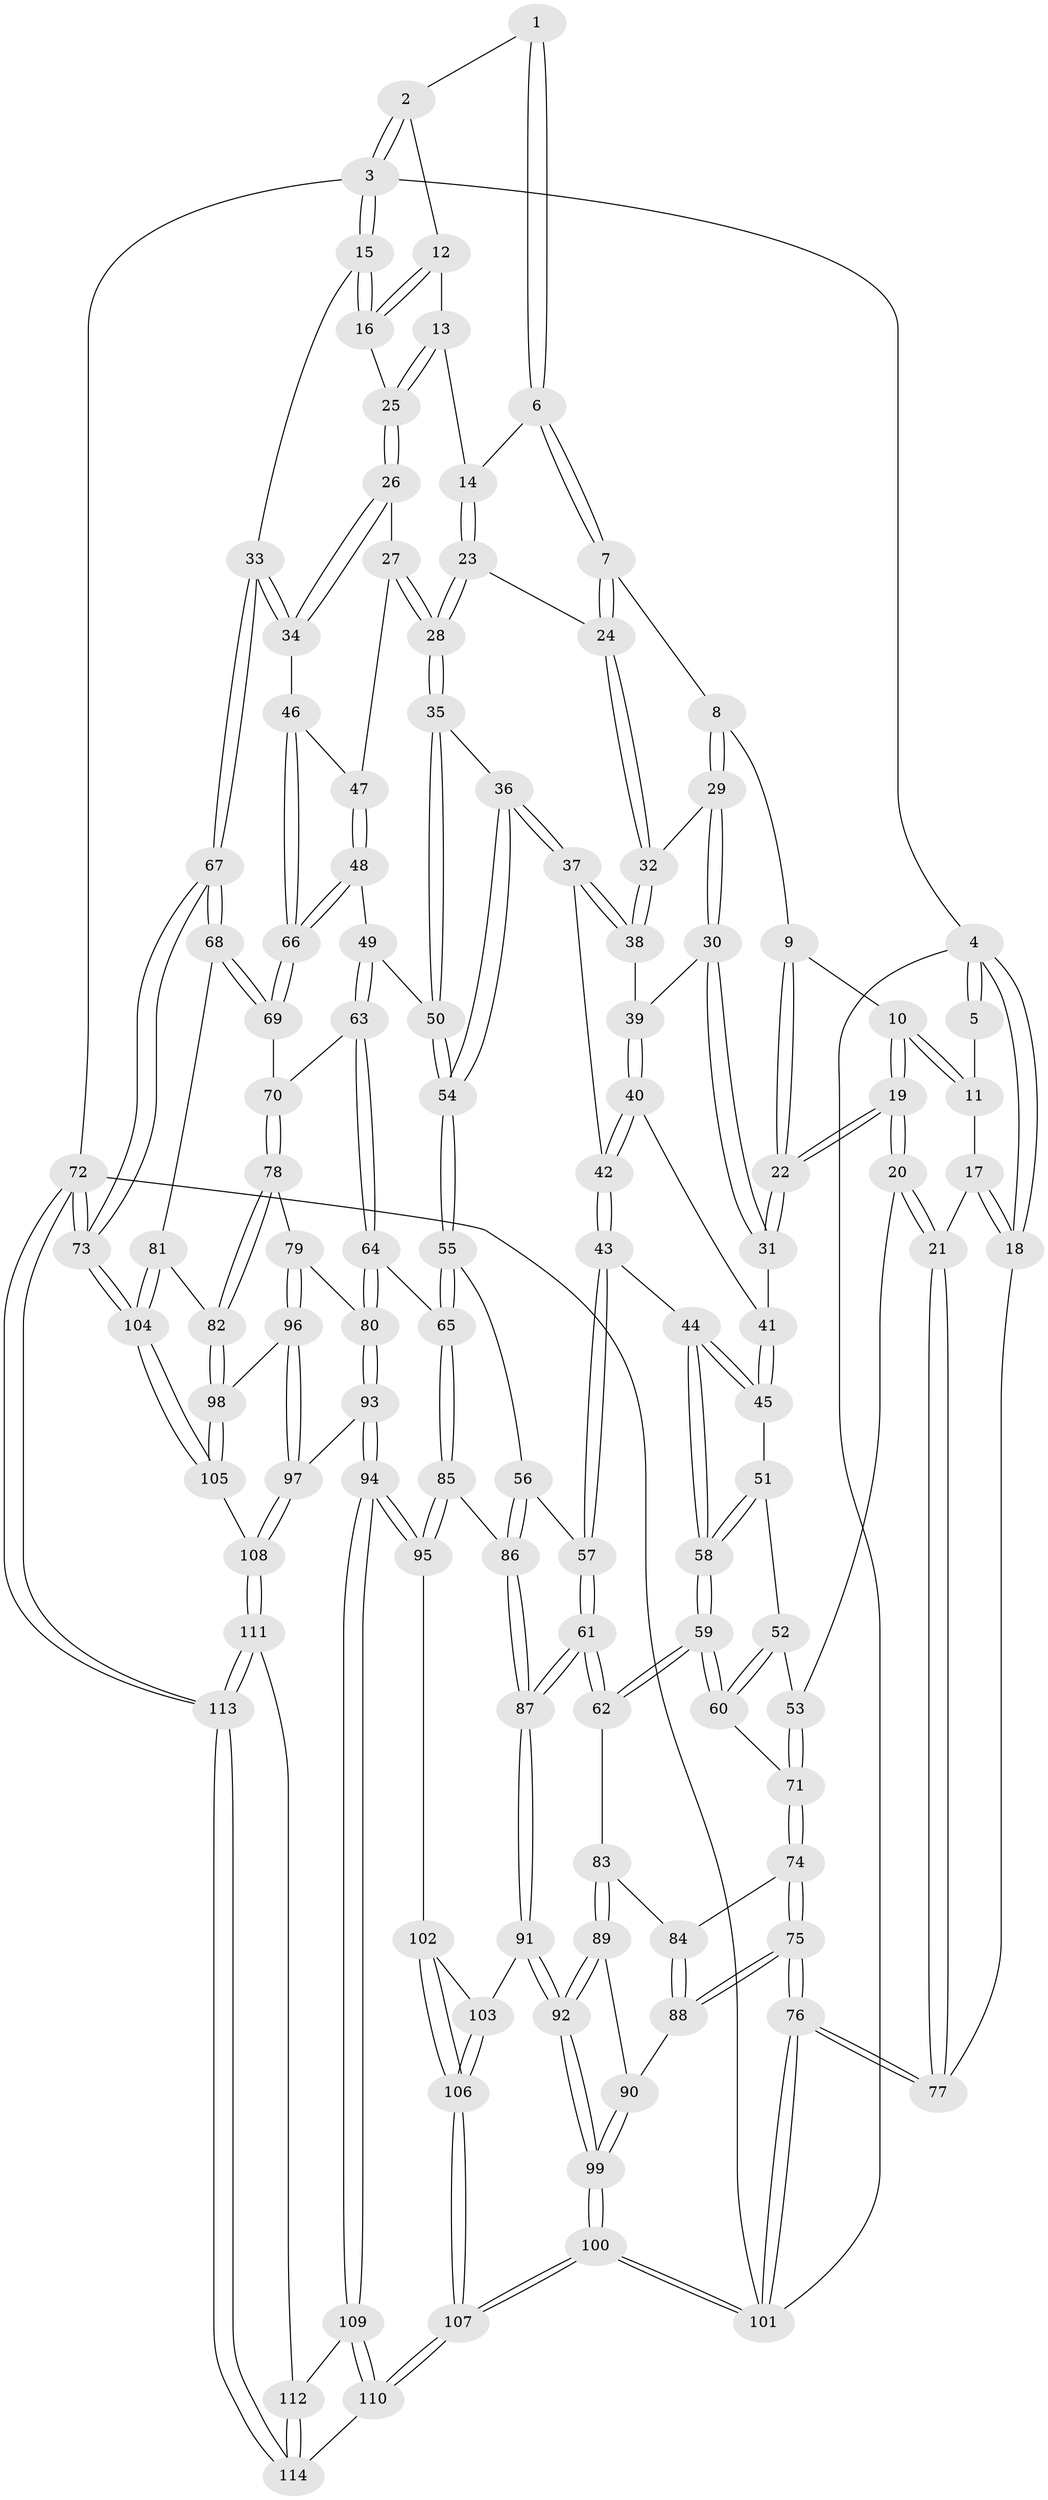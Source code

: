 // Generated by graph-tools (version 1.1) at 2025/11/02/27/25 16:11:56]
// undirected, 114 vertices, 282 edges
graph export_dot {
graph [start="1"]
  node [color=gray90,style=filled];
  1 [pos="+0.4310189107616182+0"];
  2 [pos="+0.7682977332194582+0"];
  3 [pos="+1+0"];
  4 [pos="+0+0"];
  5 [pos="+0.18157067050847286+0"];
  6 [pos="+0.45321739087275403+0.0038388685942209394"];
  7 [pos="+0.3339494133461486+0.13657664829046193"];
  8 [pos="+0.3308750464347608+0.13917614023883632"];
  9 [pos="+0.2557927218555374+0.11632540250003703"];
  10 [pos="+0.24663507841195692+0.11142665023160452"];
  11 [pos="+0.20226360677076957+0.07949564800433617"];
  12 [pos="+0.7436943136621984+0.022924837993987035"];
  13 [pos="+0.7290256566727591+0.10288505978545581"];
  14 [pos="+0.5364609410602897+0.09422252603373896"];
  15 [pos="+1+0"];
  16 [pos="+1+0.043262231577192695"];
  17 [pos="+0.15306795378022567+0.1059936921457026"];
  18 [pos="+0+0"];
  19 [pos="+0.012279090302776083+0.3496843880541249"];
  20 [pos="+0+0.357447148457175"];
  21 [pos="+0+0.3566270923939021"];
  22 [pos="+0.12139247583656859+0.3199992922148148"];
  23 [pos="+0.5321750057148076+0.20816910065642347"];
  24 [pos="+0.4862922123048631+0.24359557653904498"];
  25 [pos="+0.7681129328696223+0.15765680154909767"];
  26 [pos="+0.7672548451015854+0.19704627547517828"];
  27 [pos="+0.7177408363799057+0.3052588466920022"];
  28 [pos="+0.6568318871137427+0.32504811673764855"];
  29 [pos="+0.32677247641660434+0.16809366997702177"];
  30 [pos="+0.30673348421270813+0.2479460587811684"];
  31 [pos="+0.14991884938317945+0.3148756096993209"];
  32 [pos="+0.4709441833989864+0.26167200224576187"];
  33 [pos="+1+0.3396372479975561"];
  34 [pos="+1+0.35057179091051366"];
  35 [pos="+0.6438020216788497+0.3424553197643498"];
  36 [pos="+0.5610977497125241+0.40761968792894426"];
  37 [pos="+0.49998450912811165+0.39355749838640014"];
  38 [pos="+0.46755951389855355+0.267138178835601"];
  39 [pos="+0.36022464305499763+0.2990924699967628"];
  40 [pos="+0.3661439467017236+0.3465859299458295"];
  41 [pos="+0.29964063199115765+0.38670273454374055"];
  42 [pos="+0.42181251614671555+0.4195352855520572"];
  43 [pos="+0.3932790716084103+0.47843526953165283"];
  44 [pos="+0.348001800547417+0.4829352945858726"];
  45 [pos="+0.2986850079588031+0.4548947353842125"];
  46 [pos="+1+0.3512701469888981"];
  47 [pos="+0.7268433687105663+0.3144599478500967"];
  48 [pos="+0.83319092536401+0.48065411778716427"];
  49 [pos="+0.7261743681048689+0.5077114718579547"];
  50 [pos="+0.6946195840299094+0.49591377771748374"];
  51 [pos="+0.20327854735382145+0.46414500682120596"];
  52 [pos="+0.18534488337510632+0.4634812614225313"];
  53 [pos="+0.046452351662462+0.40595095253696734"];
  54 [pos="+0.5745986712840866+0.5297813900798256"];
  55 [pos="+0.5585372334588812+0.5784504522592111"];
  56 [pos="+0.4625268996094636+0.5886742291217358"];
  57 [pos="+0.45353559813809907+0.5889463282646993"];
  58 [pos="+0.3039428392623089+0.5436350673245607"];
  59 [pos="+0.27660323606965215+0.6123478316305406"];
  60 [pos="+0.2735338404983679+0.6107097364066273"];
  61 [pos="+0.3894199205430473+0.6584853517271312"];
  62 [pos="+0.293195980022276+0.6401616438436574"];
  63 [pos="+0.6894726171187001+0.6094657282291287"];
  64 [pos="+0.6270078833271429+0.6430438935781589"];
  65 [pos="+0.6113178425968189+0.6402916677984469"];
  66 [pos="+0.8425572478597138+0.485410596685903"];
  67 [pos="+1+0.6783584283294192"];
  68 [pos="+0.9203795830101525+0.6838071615940381"];
  69 [pos="+0.8516558496081518+0.5744128137387194"];
  70 [pos="+0.7583614017179888+0.6159577600821978"];
  71 [pos="+0.15239086858670736+0.6006795825648418"];
  72 [pos="+1+1"];
  73 [pos="+1+1"];
  74 [pos="+0.13464220107216152+0.6686947384503833"];
  75 [pos="+0+0.8215622440184752"];
  76 [pos="+0+0.9557705754200009"];
  77 [pos="+0+0.3563759031022404"];
  78 [pos="+0.7580117684325783+0.713017320042863"];
  79 [pos="+0.7129410563190638+0.713894800866754"];
  80 [pos="+0.6654414002746158+0.6831371241417125"];
  81 [pos="+0.8634135953543856+0.7484594057196163"];
  82 [pos="+0.8575306856780593+0.7539698902112822"];
  83 [pos="+0.2754880076409872+0.6641537107563619"];
  84 [pos="+0.22858026394760814+0.6895050265790369"];
  85 [pos="+0.5532782425366696+0.7580518790295989"];
  86 [pos="+0.523527791993251+0.7537708415028462"];
  87 [pos="+0.4117310687477892+0.7511385674316763"];
  88 [pos="+0.20187139984630142+0.7527931504643232"];
  89 [pos="+0.27934270642342135+0.7434438236347444"];
  90 [pos="+0.2555335311290382+0.7861247792491012"];
  91 [pos="+0.39826126267519013+0.7816010429558625"];
  92 [pos="+0.3962894814151644+0.7837775821487314"];
  93 [pos="+0.6376350838916118+0.857527545903199"];
  94 [pos="+0.6272164574352734+0.863791803694497"];
  95 [pos="+0.5925127373993123+0.8511893469688837"];
  96 [pos="+0.6999620691421501+0.7822290787554775"];
  97 [pos="+0.6541649930334386+0.8508782816668279"];
  98 [pos="+0.8463720553487853+0.789298777595922"];
  99 [pos="+0.3005098376381032+0.942919519753445"];
  100 [pos="+0.22887026184374853+1"];
  101 [pos="+0+1"];
  102 [pos="+0.5608868072260484+0.8673645614362236"];
  103 [pos="+0.4748482903725108+0.840523275010501"];
  104 [pos="+1+0.8999676019022704"];
  105 [pos="+0.8354517242657128+0.8531484493624311"];
  106 [pos="+0.3459991286723289+1"];
  107 [pos="+0.24443449828368824+1"];
  108 [pos="+0.8334168696880869+0.8564874962642486"];
  109 [pos="+0.6380170665094753+0.9007425290509796"];
  110 [pos="+0.5159397545288129+1"];
  111 [pos="+0.8290589019583957+0.9424404610536169"];
  112 [pos="+0.7037247332002514+0.9567908349135855"];
  113 [pos="+1+1"];
  114 [pos="+0.679252695018931+1"];
  1 -- 2;
  1 -- 6;
  1 -- 6;
  2 -- 3;
  2 -- 3;
  2 -- 12;
  3 -- 4;
  3 -- 15;
  3 -- 15;
  3 -- 72;
  4 -- 5;
  4 -- 5;
  4 -- 18;
  4 -- 18;
  4 -- 101;
  5 -- 11;
  6 -- 7;
  6 -- 7;
  6 -- 14;
  7 -- 8;
  7 -- 24;
  7 -- 24;
  8 -- 9;
  8 -- 29;
  8 -- 29;
  9 -- 10;
  9 -- 22;
  9 -- 22;
  10 -- 11;
  10 -- 11;
  10 -- 19;
  10 -- 19;
  11 -- 17;
  12 -- 13;
  12 -- 16;
  12 -- 16;
  13 -- 14;
  13 -- 25;
  13 -- 25;
  14 -- 23;
  14 -- 23;
  15 -- 16;
  15 -- 16;
  15 -- 33;
  16 -- 25;
  17 -- 18;
  17 -- 18;
  17 -- 21;
  18 -- 77;
  19 -- 20;
  19 -- 20;
  19 -- 22;
  19 -- 22;
  20 -- 21;
  20 -- 21;
  20 -- 53;
  21 -- 77;
  21 -- 77;
  22 -- 31;
  22 -- 31;
  23 -- 24;
  23 -- 28;
  23 -- 28;
  24 -- 32;
  24 -- 32;
  25 -- 26;
  25 -- 26;
  26 -- 27;
  26 -- 34;
  26 -- 34;
  27 -- 28;
  27 -- 28;
  27 -- 47;
  28 -- 35;
  28 -- 35;
  29 -- 30;
  29 -- 30;
  29 -- 32;
  30 -- 31;
  30 -- 31;
  30 -- 39;
  31 -- 41;
  32 -- 38;
  32 -- 38;
  33 -- 34;
  33 -- 34;
  33 -- 67;
  33 -- 67;
  34 -- 46;
  35 -- 36;
  35 -- 50;
  35 -- 50;
  36 -- 37;
  36 -- 37;
  36 -- 54;
  36 -- 54;
  37 -- 38;
  37 -- 38;
  37 -- 42;
  38 -- 39;
  39 -- 40;
  39 -- 40;
  40 -- 41;
  40 -- 42;
  40 -- 42;
  41 -- 45;
  41 -- 45;
  42 -- 43;
  42 -- 43;
  43 -- 44;
  43 -- 57;
  43 -- 57;
  44 -- 45;
  44 -- 45;
  44 -- 58;
  44 -- 58;
  45 -- 51;
  46 -- 47;
  46 -- 66;
  46 -- 66;
  47 -- 48;
  47 -- 48;
  48 -- 49;
  48 -- 66;
  48 -- 66;
  49 -- 50;
  49 -- 63;
  49 -- 63;
  50 -- 54;
  50 -- 54;
  51 -- 52;
  51 -- 58;
  51 -- 58;
  52 -- 53;
  52 -- 60;
  52 -- 60;
  53 -- 71;
  53 -- 71;
  54 -- 55;
  54 -- 55;
  55 -- 56;
  55 -- 65;
  55 -- 65;
  56 -- 57;
  56 -- 86;
  56 -- 86;
  57 -- 61;
  57 -- 61;
  58 -- 59;
  58 -- 59;
  59 -- 60;
  59 -- 60;
  59 -- 62;
  59 -- 62;
  60 -- 71;
  61 -- 62;
  61 -- 62;
  61 -- 87;
  61 -- 87;
  62 -- 83;
  63 -- 64;
  63 -- 64;
  63 -- 70;
  64 -- 65;
  64 -- 80;
  64 -- 80;
  65 -- 85;
  65 -- 85;
  66 -- 69;
  66 -- 69;
  67 -- 68;
  67 -- 68;
  67 -- 73;
  67 -- 73;
  68 -- 69;
  68 -- 69;
  68 -- 81;
  69 -- 70;
  70 -- 78;
  70 -- 78;
  71 -- 74;
  71 -- 74;
  72 -- 73;
  72 -- 73;
  72 -- 113;
  72 -- 113;
  72 -- 101;
  73 -- 104;
  73 -- 104;
  74 -- 75;
  74 -- 75;
  74 -- 84;
  75 -- 76;
  75 -- 76;
  75 -- 88;
  75 -- 88;
  76 -- 77;
  76 -- 77;
  76 -- 101;
  76 -- 101;
  78 -- 79;
  78 -- 82;
  78 -- 82;
  79 -- 80;
  79 -- 96;
  79 -- 96;
  80 -- 93;
  80 -- 93;
  81 -- 82;
  81 -- 104;
  81 -- 104;
  82 -- 98;
  82 -- 98;
  83 -- 84;
  83 -- 89;
  83 -- 89;
  84 -- 88;
  84 -- 88;
  85 -- 86;
  85 -- 95;
  85 -- 95;
  86 -- 87;
  86 -- 87;
  87 -- 91;
  87 -- 91;
  88 -- 90;
  89 -- 90;
  89 -- 92;
  89 -- 92;
  90 -- 99;
  90 -- 99;
  91 -- 92;
  91 -- 92;
  91 -- 103;
  92 -- 99;
  92 -- 99;
  93 -- 94;
  93 -- 94;
  93 -- 97;
  94 -- 95;
  94 -- 95;
  94 -- 109;
  94 -- 109;
  95 -- 102;
  96 -- 97;
  96 -- 97;
  96 -- 98;
  97 -- 108;
  97 -- 108;
  98 -- 105;
  98 -- 105;
  99 -- 100;
  99 -- 100;
  100 -- 101;
  100 -- 101;
  100 -- 107;
  100 -- 107;
  102 -- 103;
  102 -- 106;
  102 -- 106;
  103 -- 106;
  103 -- 106;
  104 -- 105;
  104 -- 105;
  105 -- 108;
  106 -- 107;
  106 -- 107;
  107 -- 110;
  107 -- 110;
  108 -- 111;
  108 -- 111;
  109 -- 110;
  109 -- 110;
  109 -- 112;
  110 -- 114;
  111 -- 112;
  111 -- 113;
  111 -- 113;
  112 -- 114;
  112 -- 114;
  113 -- 114;
  113 -- 114;
}
